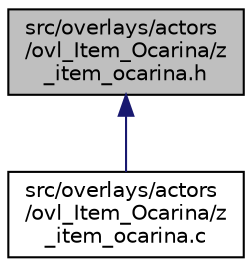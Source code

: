 digraph "src/overlays/actors/ovl_Item_Ocarina/z_item_ocarina.h"
{
 // LATEX_PDF_SIZE
  edge [fontname="Helvetica",fontsize="10",labelfontname="Helvetica",labelfontsize="10"];
  node [fontname="Helvetica",fontsize="10",shape=record];
  Node1 [label="src/overlays/actors\l/ovl_Item_Ocarina/z\l_item_ocarina.h",height=0.2,width=0.4,color="black", fillcolor="grey75", style="filled", fontcolor="black",tooltip=" "];
  Node1 -> Node2 [dir="back",color="midnightblue",fontsize="10",style="solid",fontname="Helvetica"];
  Node2 [label="src/overlays/actors\l/ovl_Item_Ocarina/z\l_item_ocarina.c",height=0.2,width=0.4,color="black", fillcolor="white", style="filled",URL="$d6/dd2/z__item__ocarina_8c.html",tooltip=" "];
}
